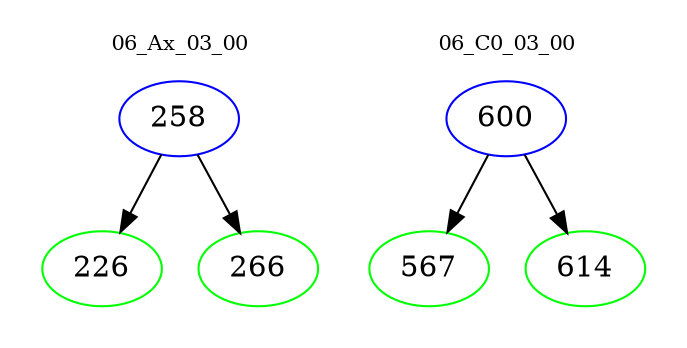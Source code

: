 digraph{
subgraph cluster_0 {
color = white
label = "06_Ax_03_00";
fontsize=10;
T0_258 [label="258", color="blue"]
T0_258 -> T0_226 [color="black"]
T0_226 [label="226", color="green"]
T0_258 -> T0_266 [color="black"]
T0_266 [label="266", color="green"]
}
subgraph cluster_1 {
color = white
label = "06_C0_03_00";
fontsize=10;
T1_600 [label="600", color="blue"]
T1_600 -> T1_567 [color="black"]
T1_567 [label="567", color="green"]
T1_600 -> T1_614 [color="black"]
T1_614 [label="614", color="green"]
}
}
